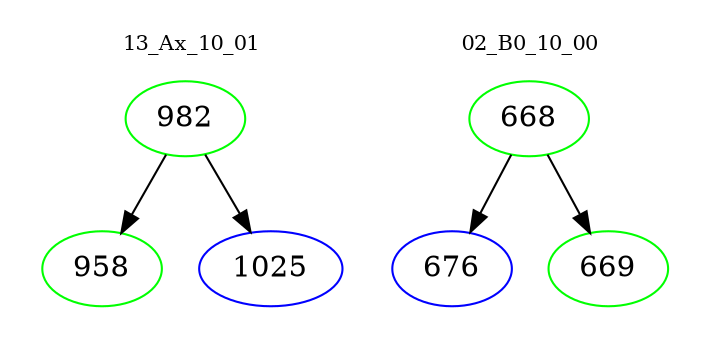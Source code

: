 digraph{
subgraph cluster_0 {
color = white
label = "13_Ax_10_01";
fontsize=10;
T0_982 [label="982", color="green"]
T0_982 -> T0_958 [color="black"]
T0_958 [label="958", color="green"]
T0_982 -> T0_1025 [color="black"]
T0_1025 [label="1025", color="blue"]
}
subgraph cluster_1 {
color = white
label = "02_B0_10_00";
fontsize=10;
T1_668 [label="668", color="green"]
T1_668 -> T1_676 [color="black"]
T1_676 [label="676", color="blue"]
T1_668 -> T1_669 [color="black"]
T1_669 [label="669", color="green"]
}
}
